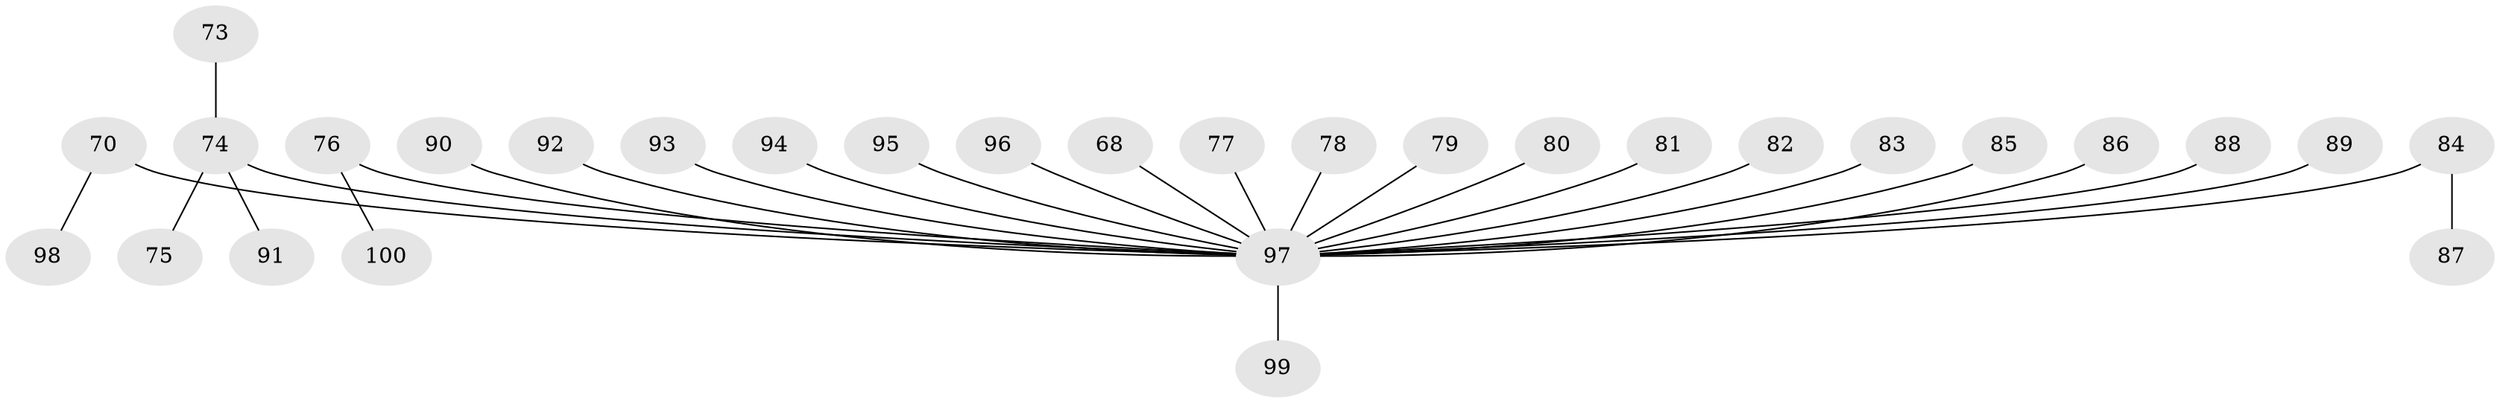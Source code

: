 // original degree distribution, {3: 0.13, 1: 0.5, 10: 0.01, 2: 0.25, 5: 0.03, 6: 0.01, 4: 0.07}
// Generated by graph-tools (version 1.1) at 2025/56/03/04/25 21:56:43]
// undirected, 30 vertices, 29 edges
graph export_dot {
graph [start="1"]
  node [color=gray90,style=filled];
  68;
  70;
  73;
  74 [super="+38+67+61"];
  75;
  76;
  77;
  78;
  79;
  80;
  81;
  82;
  83;
  84;
  85;
  86;
  87;
  88;
  89;
  90;
  91;
  92;
  93;
  94;
  95;
  96;
  97 [super="+69+71+35+72+44+48+55+57+59+62+63+64+66"];
  98;
  99;
  100;
  68 -- 97;
  70 -- 98;
  70 -- 97;
  73 -- 74;
  74 -- 91;
  74 -- 75;
  74 -- 97;
  76 -- 100;
  76 -- 97;
  77 -- 97;
  78 -- 97;
  79 -- 97;
  80 -- 97;
  81 -- 97;
  82 -- 97;
  83 -- 97;
  84 -- 87;
  84 -- 97;
  85 -- 97;
  86 -- 97;
  88 -- 97;
  89 -- 97;
  90 -- 97;
  92 -- 97;
  93 -- 97;
  94 -- 97;
  95 -- 97;
  96 -- 97;
  97 -- 99;
}
